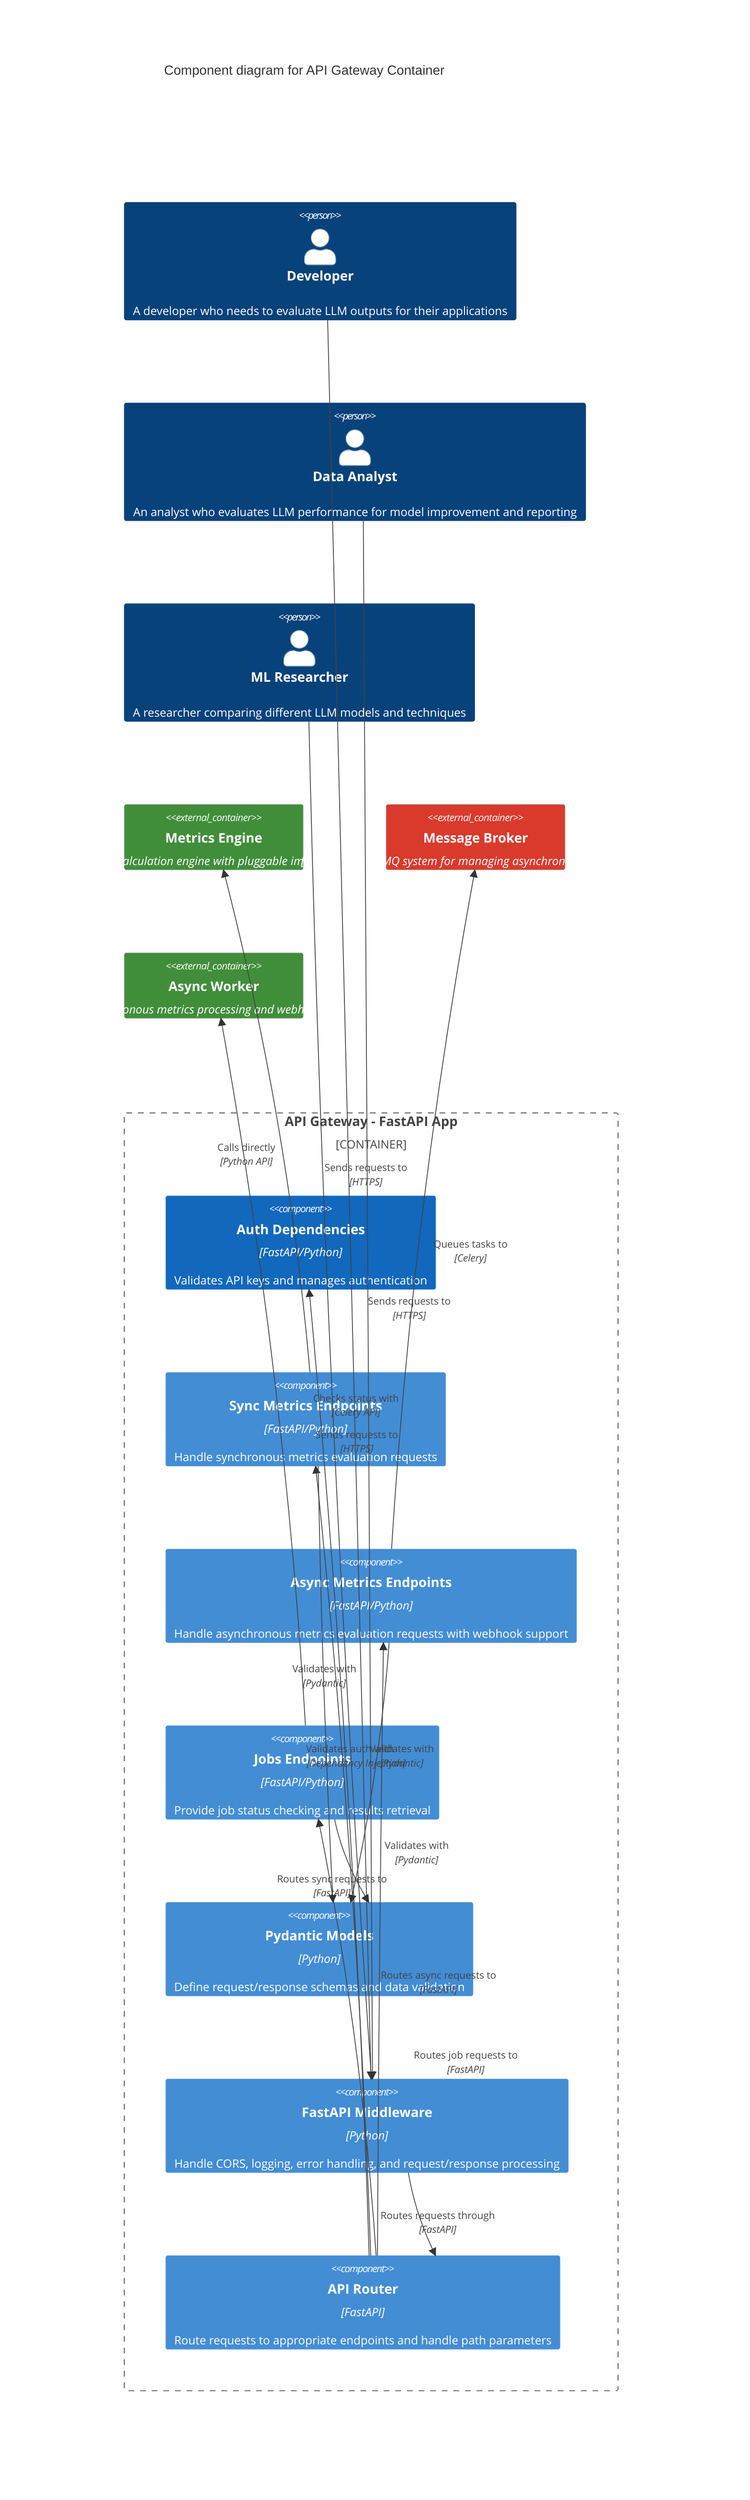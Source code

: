 C4Component
    title Component diagram for API Gateway Container

    UpdateLayoutConfig($c4ShapeInRow="3", $c4BoundaryInRow="1")

    Person(developer, "Developer", "A developer who needs to evaluate LLM outputs for their applications", $tags="user")
    Person(analyst, "Data Analyst", "An analyst who evaluates LLM performance for model improvement and reporting", $tags="user")
    Person(researcher, "ML Researcher", "A researcher comparing different LLM models and techniques", $tags="user")

    Container_Ext(metricsEngine, "Metrics Engine", "Core metrics calculation engine with pluggable implementations")
    Container_Ext(celeryBroker, "Message Broker", "Redis or RabbitMQ system for managing asynchronous task queues")
    Container_Ext(asyncWorker, "Async Worker", "Handles asynchronous metrics processing and webhook notifications")

    Container_Boundary(apiGateway, "API Gateway - FastAPI App") {
        Component(authDeps, "Auth Dependencies", "FastAPI/Python", "Validates API keys and manages authentication", $tags="primary")
        Component(syncEndpoints, "Sync Metrics Endpoints", "FastAPI/Python", "Handle synchronous metrics evaluation requests")
        Component(asyncEndpoints, "Async Metrics Endpoints", "FastAPI/Python", "Handle asynchronous metrics evaluation requests with webhook support")
        Component(jobsEndpoints, "Jobs Endpoints", "FastAPI/Python", "Provide job status checking and results retrieval")
        Component(schemas, "Pydantic Models", "Python", "Define request/response schemas and data validation")
        Component(middleware, "FastAPI Middleware", "Python", "Handle CORS, logging, error handling, and request/response processing")
        Component(router, "API Router", "FastAPI", "Route requests to appropriate endpoints and handle path parameters")
    }

    Rel(developer, middleware, "Sends requests to", "HTTPS")
    Rel(analyst, middleware, "Sends requests to", "HTTPS")
    Rel(researcher, middleware, "Sends requests to", "HTTPS")

    Rel(middleware, router, "Routes requests through", "FastAPI")
    Rel(router, authDeps, "Validates auth with", "Dependency Injection")
    Rel(router, syncEndpoints, "Routes sync requests to", "FastAPI")
    Rel(router, asyncEndpoints, "Routes async requests to", "FastAPI")
    Rel(router, jobsEndpoints, "Routes job requests to", "FastAPI")
    
    Rel(syncEndpoints, schemas, "Validates with", "Pydantic")
    Rel(asyncEndpoints, schemas, "Validates with", "Pydantic")
    Rel(jobsEndpoints, schemas, "Validates with", "Pydantic")
    
    Rel(syncEndpoints, metricsEngine, "Calls directly", "Python API")
    Rel(asyncEndpoints, celeryBroker, "Queues tasks to", "Celery")
    Rel(jobsEndpoints, asyncWorker, "Checks status with", "Celery API")
    
    UpdateRelStyle(developer, middleware, $offsetY="-40", $offsetX="-30")
    UpdateRelStyle(analyst, middleware, $offsetY="0", $offsetX="0")
    UpdateRelStyle(researcher, middleware, $offsetY="40", $offsetX="-30")
    
    UpdateRelStyle(middleware, router, $offsetX="-50")
    UpdateRelStyle(router, authDeps, $offsetY="-30", $offsetX="-40")
    UpdateRelStyle(router, syncEndpoints, $offsetX="-80", $offsetY="20")
    UpdateRelStyle(router, asyncEndpoints, $offsetX="0", $offsetY="30")
    UpdateRelStyle(router, jobsEndpoints, $offsetX="80", $offsetY="20")
    
    UpdateRelStyle(syncEndpoints, schemas, $offsetX="-40", $offsetY="-20")
    UpdateRelStyle(asyncEndpoints, schemas, $offsetX="0", $offsetY="-30")
    UpdateRelStyle(jobsEndpoints, schemas, $offsetX="40", $offsetY="-20")
    
    UpdateRelStyle(syncEndpoints, metricsEngine, $offsetY="30", $offsetX="-60")
    UpdateRelStyle(asyncEndpoints, celeryBroker, $offsetY="40", $offsetX="0")
    UpdateRelStyle(jobsEndpoints, asyncWorker, $offsetY="30", $offsetX="60")
    
    UpdateElementStyle(authDeps, $bgColor="#1168BD", $fontColor="#ffffff")
    UpdateElementStyle(syncEndpoints, $bgColor="#438DD5", $fontColor="#ffffff")
    UpdateElementStyle(asyncEndpoints, $bgColor="#438DD5", $fontColor="#ffffff")
    UpdateElementStyle(jobsEndpoints, $bgColor="#438DD5", $fontColor="#ffffff")
    UpdateElementStyle(schemas, $bgColor="#438DD5", $fontColor="#ffffff")
    UpdateElementStyle(middleware, $bgColor="#438DD5", $fontColor="#ffffff")
    UpdateElementStyle(router, $bgColor="#438DD5", $fontColor="#ffffff")
    
    UpdateElementStyle(metricsEngine, $bgColor="#408E3A", $fontColor="#ffffff")
    UpdateElementStyle(celeryBroker, $bgColor="#D93A2C", $fontColor="#ffffff")
    UpdateElementStyle(asyncWorker, $bgColor="#408E3A", $fontColor="#ffffff")
    
    UpdateElementStyle(developer, $bgColor="#08427B")
    UpdateElementStyle(analyst, $bgColor="#08427B")
    UpdateElementStyle(researcher, $bgColor="#08427B")